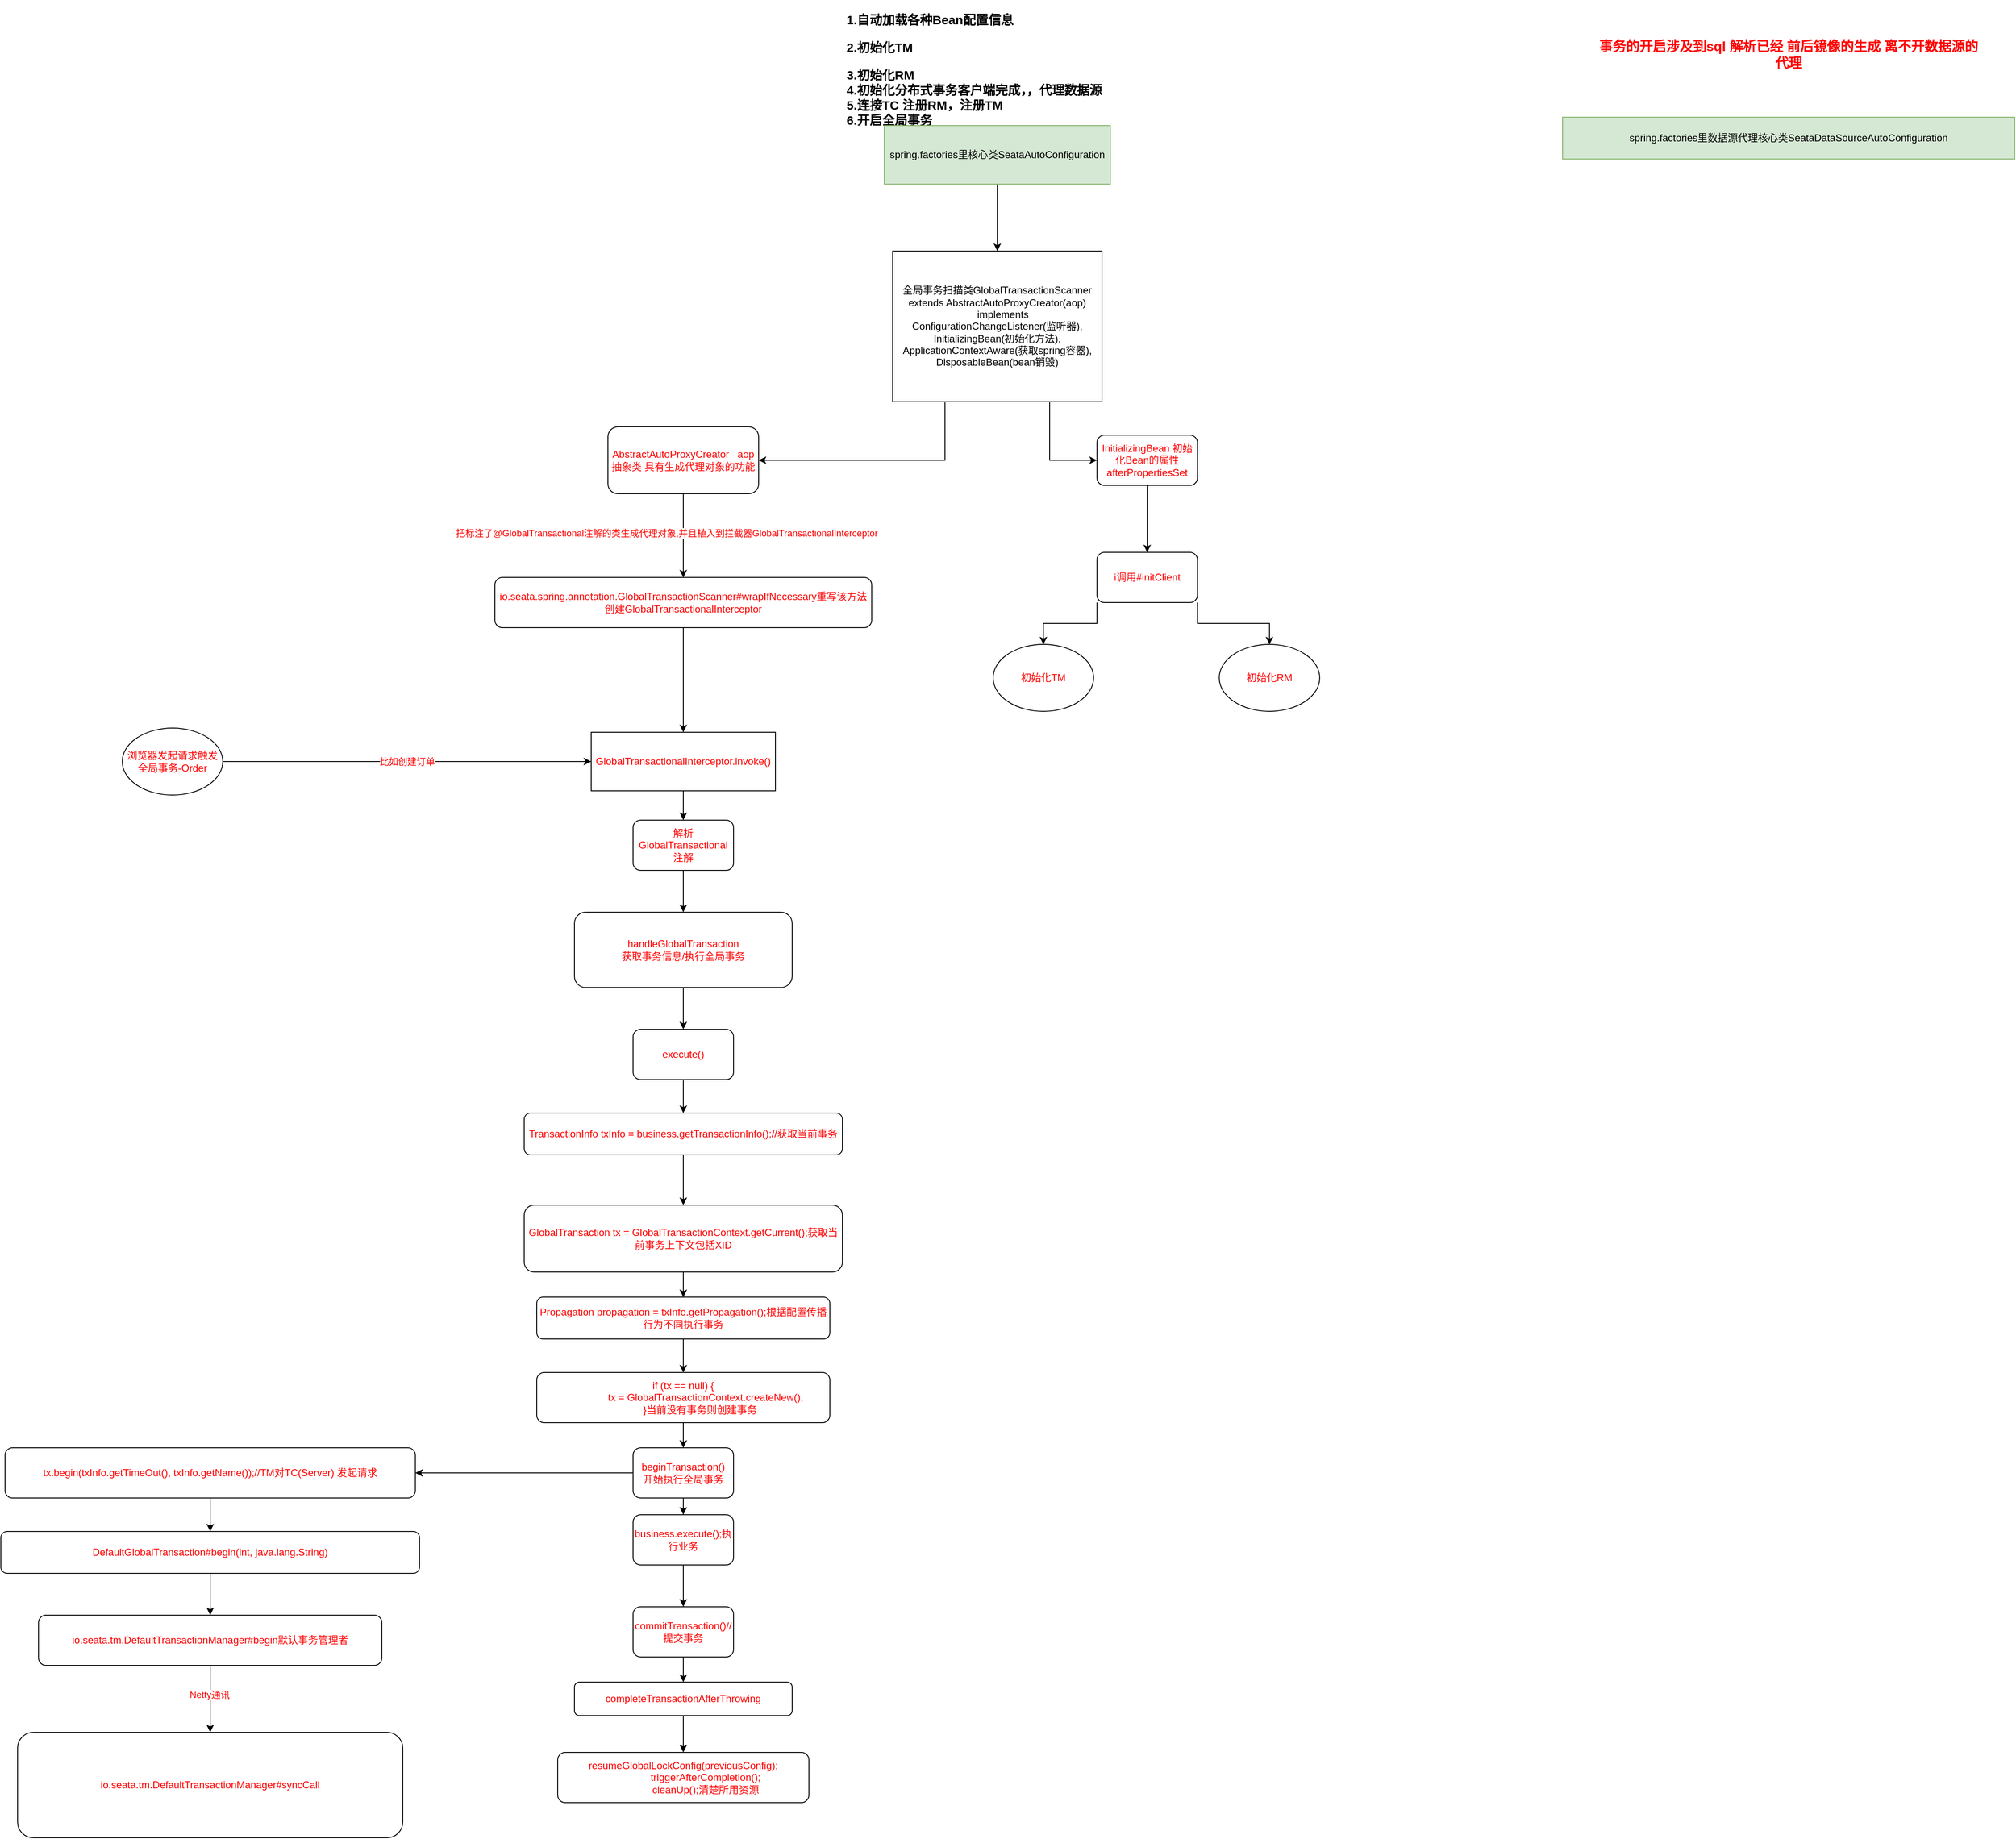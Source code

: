 <mxfile version="20.8.14" type="github">
  <diagram name="第 1 页" id="ZycuExzJnoT6AE0Q76C5">
    <mxGraphModel dx="3246" dy="2084" grid="1" gridSize="10" guides="1" tooltips="1" connect="1" arrows="1" fold="1" page="1" pageScale="1" pageWidth="827" pageHeight="1169" math="0" shadow="0">
      <root>
        <mxCell id="0" />
        <mxCell id="1" parent="0" />
        <mxCell id="teYCJ3rC2_9tq7Tjygq5-1" value="&lt;p style=&quot;font-size: 15px;&quot;&gt;&lt;font style=&quot;font-size: 15px;&quot;&gt;&lt;b&gt;1.自动加载各种Bean配置信息&lt;/b&gt;&lt;/font&gt;&lt;/p&gt;&lt;p style=&quot;font-size: 15px;&quot;&gt;&lt;span style=&quot;background-color: initial;&quot;&gt;&lt;font style=&quot;font-size: 15px;&quot;&gt;&lt;b&gt;2.初始化TM&lt;/b&gt;&lt;/font&gt;&lt;/span&gt;&lt;/p&gt;&lt;div style=&quot;font-size: 15px;&quot;&gt;&lt;font style=&quot;font-size: 15px;&quot;&gt;&lt;b&gt;3.初始化RM&lt;/b&gt;&lt;/font&gt;&lt;/div&gt;&lt;div style=&quot;font-size: 15px;&quot;&gt;&lt;font style=&quot;font-size: 15px;&quot;&gt;&lt;b&gt;4.初始化分布式事务客户端完成，，代理数据源&lt;/b&gt;&lt;/font&gt;&lt;/div&gt;&lt;div style=&quot;font-size: 15px;&quot;&gt;&lt;font style=&quot;font-size: 15px;&quot;&gt;&lt;b&gt;5.连接TC 注册RM，注册TM&lt;/b&gt;&lt;/font&gt;&lt;/div&gt;&lt;div style=&quot;font-size: 15px;&quot;&gt;&lt;font style=&quot;font-size: 15px;&quot;&gt;&lt;b&gt;6.开启全局事务&lt;/b&gt;&lt;/font&gt;&lt;/div&gt;" style="text;html=1;strokeColor=none;fillColor=none;spacing=5;spacingTop=-20;whiteSpace=wrap;overflow=hidden;rounded=0;" vertex="1" parent="1">
          <mxGeometry x="-10" y="-60" width="400" height="140" as="geometry" />
        </mxCell>
        <mxCell id="teYCJ3rC2_9tq7Tjygq5-4" value="" style="edgeStyle=orthogonalEdgeStyle;rounded=0;orthogonalLoop=1;jettySize=auto;html=1;" edge="1" parent="1" source="teYCJ3rC2_9tq7Tjygq5-2" target="teYCJ3rC2_9tq7Tjygq5-3">
          <mxGeometry relative="1" as="geometry" />
        </mxCell>
        <mxCell id="teYCJ3rC2_9tq7Tjygq5-2" value="spring.factories里核心类SeataAutoConfiguration" style="text;html=1;strokeColor=#82b366;fillColor=#d5e8d4;align=center;verticalAlign=middle;whiteSpace=wrap;rounded=0;" vertex="1" parent="1">
          <mxGeometry x="40" y="80" width="270" height="70" as="geometry" />
        </mxCell>
        <mxCell id="teYCJ3rC2_9tq7Tjygq5-8" style="edgeStyle=orthogonalEdgeStyle;rounded=0;orthogonalLoop=1;jettySize=auto;html=1;exitX=0.75;exitY=1;exitDx=0;exitDy=0;entryX=0;entryY=0.5;entryDx=0;entryDy=0;fontColor=#FF0000;" edge="1" parent="1" source="teYCJ3rC2_9tq7Tjygq5-3" target="teYCJ3rC2_9tq7Tjygq5-6">
          <mxGeometry relative="1" as="geometry" />
        </mxCell>
        <mxCell id="teYCJ3rC2_9tq7Tjygq5-9" style="edgeStyle=orthogonalEdgeStyle;rounded=0;orthogonalLoop=1;jettySize=auto;html=1;exitX=0.25;exitY=1;exitDx=0;exitDy=0;entryX=1;entryY=0.5;entryDx=0;entryDy=0;fontColor=#FF0000;" edge="1" parent="1" source="teYCJ3rC2_9tq7Tjygq5-3" target="teYCJ3rC2_9tq7Tjygq5-5">
          <mxGeometry relative="1" as="geometry" />
        </mxCell>
        <mxCell id="teYCJ3rC2_9tq7Tjygq5-3" value="全局事务扫描类GlobalTransactionScanner extends AbstractAutoProxyCreator(aop)&lt;div&gt;&amp;nbsp; &amp;nbsp; implements ConfigurationChangeListener(监听器), InitializingBean(初始化方法), ApplicationContextAware(获取spring容器), DisposableBean(bean销毁)&lt;/div&gt;" style="whiteSpace=wrap;html=1;" vertex="1" parent="1">
          <mxGeometry x="50" y="230" width="250" height="180" as="geometry" />
        </mxCell>
        <mxCell id="teYCJ3rC2_9tq7Tjygq5-11" value="" style="edgeStyle=orthogonalEdgeStyle;rounded=0;orthogonalLoop=1;jettySize=auto;html=1;fontColor=#FF0000;" edge="1" parent="1" source="teYCJ3rC2_9tq7Tjygq5-5" target="teYCJ3rC2_9tq7Tjygq5-10">
          <mxGeometry relative="1" as="geometry" />
        </mxCell>
        <mxCell id="teYCJ3rC2_9tq7Tjygq5-12" value="把标注了@GlobalTransactional注解的类生成代理对象,并且植入到拦截器GlobalTransactionalInterceptor" style="edgeLabel;html=1;align=center;verticalAlign=middle;resizable=0;points=[];fontColor=#FF0000;" vertex="1" connectable="0" parent="teYCJ3rC2_9tq7Tjygq5-11">
          <mxGeometry x="-0.064" y="1" relative="1" as="geometry">
            <mxPoint x="-21" as="offset" />
          </mxGeometry>
        </mxCell>
        <mxCell id="teYCJ3rC2_9tq7Tjygq5-5" value="&lt;font color=&quot;#ff0000&quot;&gt;AbstractAutoProxyCreator&amp;nbsp; &amp;nbsp;aop抽象类 具有生成代理对象的功能&lt;/font&gt;" style="rounded=1;whiteSpace=wrap;html=1;" vertex="1" parent="1">
          <mxGeometry x="-290" y="440" width="180" height="80" as="geometry" />
        </mxCell>
        <mxCell id="teYCJ3rC2_9tq7Tjygq5-14" value="" style="edgeStyle=orthogonalEdgeStyle;rounded=0;orthogonalLoop=1;jettySize=auto;html=1;fontColor=#FF0000;" edge="1" parent="1" source="teYCJ3rC2_9tq7Tjygq5-6" target="teYCJ3rC2_9tq7Tjygq5-13">
          <mxGeometry relative="1" as="geometry" />
        </mxCell>
        <mxCell id="teYCJ3rC2_9tq7Tjygq5-6" value="InitializingBean 初始化Bean的属性 afterPropertiesSet" style="rounded=1;whiteSpace=wrap;html=1;fontColor=#FF0000;" vertex="1" parent="1">
          <mxGeometry x="294" y="450" width="120" height="60" as="geometry" />
        </mxCell>
        <mxCell id="teYCJ3rC2_9tq7Tjygq5-23" style="edgeStyle=orthogonalEdgeStyle;rounded=0;orthogonalLoop=1;jettySize=auto;html=1;exitX=0.5;exitY=1;exitDx=0;exitDy=0;entryX=0.5;entryY=0;entryDx=0;entryDy=0;fontColor=#FF0000;" edge="1" parent="1" source="teYCJ3rC2_9tq7Tjygq5-10" target="teYCJ3rC2_9tq7Tjygq5-20">
          <mxGeometry relative="1" as="geometry" />
        </mxCell>
        <mxCell id="teYCJ3rC2_9tq7Tjygq5-10" value="io.seata.spring.annotation.GlobalTransactionScanner#wrapIfNecessary重写该方法&lt;br&gt;创建GlobalTransactionalInterceptor" style="rounded=1;whiteSpace=wrap;html=1;fontColor=#FF0000;" vertex="1" parent="1">
          <mxGeometry x="-425" y="620" width="450" height="60" as="geometry" />
        </mxCell>
        <mxCell id="teYCJ3rC2_9tq7Tjygq5-17" style="edgeStyle=orthogonalEdgeStyle;rounded=0;orthogonalLoop=1;jettySize=auto;html=1;exitX=0;exitY=1;exitDx=0;exitDy=0;fontColor=#FF0000;" edge="1" parent="1" source="teYCJ3rC2_9tq7Tjygq5-13" target="teYCJ3rC2_9tq7Tjygq5-15">
          <mxGeometry relative="1" as="geometry" />
        </mxCell>
        <mxCell id="teYCJ3rC2_9tq7Tjygq5-18" style="edgeStyle=orthogonalEdgeStyle;rounded=0;orthogonalLoop=1;jettySize=auto;html=1;exitX=1;exitY=1;exitDx=0;exitDy=0;fontColor=#FF0000;" edge="1" parent="1" source="teYCJ3rC2_9tq7Tjygq5-13" target="teYCJ3rC2_9tq7Tjygq5-16">
          <mxGeometry relative="1" as="geometry" />
        </mxCell>
        <mxCell id="teYCJ3rC2_9tq7Tjygq5-13" value="i调用#initClient" style="rounded=1;whiteSpace=wrap;html=1;fontColor=#FF0000;" vertex="1" parent="1">
          <mxGeometry x="294" y="590" width="120" height="60" as="geometry" />
        </mxCell>
        <mxCell id="teYCJ3rC2_9tq7Tjygq5-15" value="初始化TM" style="ellipse;whiteSpace=wrap;html=1;fontColor=#FF0000;" vertex="1" parent="1">
          <mxGeometry x="170" y="700" width="120" height="80" as="geometry" />
        </mxCell>
        <mxCell id="teYCJ3rC2_9tq7Tjygq5-16" value="初始化RM" style="ellipse;whiteSpace=wrap;html=1;fontColor=#FF0000;" vertex="1" parent="1">
          <mxGeometry x="440" y="700" width="120" height="80" as="geometry" />
        </mxCell>
        <mxCell id="teYCJ3rC2_9tq7Tjygq5-21" value="比如创建订单" style="edgeStyle=orthogonalEdgeStyle;rounded=0;orthogonalLoop=1;jettySize=auto;html=1;fontColor=#FF0000;" edge="1" parent="1" source="teYCJ3rC2_9tq7Tjygq5-19" target="teYCJ3rC2_9tq7Tjygq5-20">
          <mxGeometry relative="1" as="geometry" />
        </mxCell>
        <mxCell id="teYCJ3rC2_9tq7Tjygq5-19" value="浏览器发起请求触发全局事务-Order" style="ellipse;whiteSpace=wrap;html=1;fontColor=#FF0000;" vertex="1" parent="1">
          <mxGeometry x="-870" y="800" width="120" height="80" as="geometry" />
        </mxCell>
        <mxCell id="teYCJ3rC2_9tq7Tjygq5-25" value="" style="edgeStyle=orthogonalEdgeStyle;rounded=0;orthogonalLoop=1;jettySize=auto;html=1;fontColor=#FF0000;" edge="1" parent="1" source="teYCJ3rC2_9tq7Tjygq5-20" target="teYCJ3rC2_9tq7Tjygq5-24">
          <mxGeometry relative="1" as="geometry" />
        </mxCell>
        <mxCell id="teYCJ3rC2_9tq7Tjygq5-20" value="GlobalTransactionalInterceptor.invoke()" style="whiteSpace=wrap;html=1;fontColor=#FF0000;" vertex="1" parent="1">
          <mxGeometry x="-310" y="805" width="220" height="70" as="geometry" />
        </mxCell>
        <mxCell id="teYCJ3rC2_9tq7Tjygq5-27" value="" style="edgeStyle=orthogonalEdgeStyle;rounded=0;orthogonalLoop=1;jettySize=auto;html=1;fontColor=#FF0000;" edge="1" parent="1" source="teYCJ3rC2_9tq7Tjygq5-24" target="teYCJ3rC2_9tq7Tjygq5-26">
          <mxGeometry relative="1" as="geometry" />
        </mxCell>
        <mxCell id="teYCJ3rC2_9tq7Tjygq5-24" value="解析GlobalTransactional注解" style="rounded=1;whiteSpace=wrap;html=1;fontColor=#FF0000;" vertex="1" parent="1">
          <mxGeometry x="-260" y="910" width="120" height="60" as="geometry" />
        </mxCell>
        <mxCell id="teYCJ3rC2_9tq7Tjygq5-29" value="" style="edgeStyle=orthogonalEdgeStyle;rounded=0;orthogonalLoop=1;jettySize=auto;html=1;fontColor=#FF0000;" edge="1" parent="1" source="teYCJ3rC2_9tq7Tjygq5-26" target="teYCJ3rC2_9tq7Tjygq5-28">
          <mxGeometry relative="1" as="geometry" />
        </mxCell>
        <mxCell id="teYCJ3rC2_9tq7Tjygq5-26" value="handleGlobalTransaction&lt;br&gt;获取事务信息/执行全局事务" style="rounded=1;whiteSpace=wrap;html=1;fontColor=#FF0000;" vertex="1" parent="1">
          <mxGeometry x="-330" y="1020" width="260" height="90" as="geometry" />
        </mxCell>
        <mxCell id="teYCJ3rC2_9tq7Tjygq5-44" value="" style="edgeStyle=orthogonalEdgeStyle;rounded=0;orthogonalLoop=1;jettySize=auto;html=1;fontColor=#FF0000;" edge="1" parent="1" source="teYCJ3rC2_9tq7Tjygq5-28" target="teYCJ3rC2_9tq7Tjygq5-40">
          <mxGeometry relative="1" as="geometry" />
        </mxCell>
        <mxCell id="teYCJ3rC2_9tq7Tjygq5-28" value="execute()" style="rounded=1;whiteSpace=wrap;html=1;fontColor=#FF0000;" vertex="1" parent="1">
          <mxGeometry x="-260" y="1160" width="120" height="60" as="geometry" />
        </mxCell>
        <mxCell id="teYCJ3rC2_9tq7Tjygq5-33" value="" style="edgeStyle=orthogonalEdgeStyle;rounded=0;orthogonalLoop=1;jettySize=auto;html=1;fontColor=#FF0000;" edge="1" parent="1" source="teYCJ3rC2_9tq7Tjygq5-30" target="teYCJ3rC2_9tq7Tjygq5-32">
          <mxGeometry relative="1" as="geometry" />
        </mxCell>
        <mxCell id="teYCJ3rC2_9tq7Tjygq5-57" value="" style="edgeStyle=orthogonalEdgeStyle;rounded=0;orthogonalLoop=1;jettySize=auto;html=1;fontColor=#FF0000;" edge="1" parent="1" source="teYCJ3rC2_9tq7Tjygq5-30" target="teYCJ3rC2_9tq7Tjygq5-56">
          <mxGeometry relative="1" as="geometry" />
        </mxCell>
        <mxCell id="teYCJ3rC2_9tq7Tjygq5-30" value="beginTransaction()&lt;br&gt;开始执行全局事务" style="rounded=1;whiteSpace=wrap;html=1;fontColor=#FF0000;" vertex="1" parent="1">
          <mxGeometry x="-260" y="1660" width="120" height="60" as="geometry" />
        </mxCell>
        <mxCell id="teYCJ3rC2_9tq7Tjygq5-45" value="" style="edgeStyle=orthogonalEdgeStyle;rounded=0;orthogonalLoop=1;jettySize=auto;html=1;fontColor=#FF0000;" edge="1" parent="1" source="teYCJ3rC2_9tq7Tjygq5-32" target="teYCJ3rC2_9tq7Tjygq5-36">
          <mxGeometry relative="1" as="geometry" />
        </mxCell>
        <mxCell id="teYCJ3rC2_9tq7Tjygq5-32" value="business.execute();执行业务" style="rounded=1;whiteSpace=wrap;html=1;fontColor=#FF0000;" vertex="1" parent="1">
          <mxGeometry x="-260" y="1740" width="120" height="60" as="geometry" />
        </mxCell>
        <mxCell id="teYCJ3rC2_9tq7Tjygq5-43" value="" style="edgeStyle=orthogonalEdgeStyle;rounded=0;orthogonalLoop=1;jettySize=auto;html=1;fontColor=#FF0000;" edge="1" parent="1" source="teYCJ3rC2_9tq7Tjygq5-34" target="teYCJ3rC2_9tq7Tjygq5-38">
          <mxGeometry relative="1" as="geometry" />
        </mxCell>
        <mxCell id="teYCJ3rC2_9tq7Tjygq5-34" value="completeTransactionAfterThrowing" style="rounded=1;whiteSpace=wrap;html=1;fontColor=#FF0000;" vertex="1" parent="1">
          <mxGeometry x="-330" y="1940" width="260" height="40" as="geometry" />
        </mxCell>
        <mxCell id="teYCJ3rC2_9tq7Tjygq5-42" value="" style="edgeStyle=orthogonalEdgeStyle;rounded=0;orthogonalLoop=1;jettySize=auto;html=1;fontColor=#FF0000;" edge="1" parent="1" source="teYCJ3rC2_9tq7Tjygq5-36" target="teYCJ3rC2_9tq7Tjygq5-34">
          <mxGeometry relative="1" as="geometry" />
        </mxCell>
        <mxCell id="teYCJ3rC2_9tq7Tjygq5-36" value="commitTransaction()//提交事务" style="rounded=1;whiteSpace=wrap;html=1;fontColor=#FF0000;" vertex="1" parent="1">
          <mxGeometry x="-260" y="1850" width="120" height="60" as="geometry" />
        </mxCell>
        <mxCell id="teYCJ3rC2_9tq7Tjygq5-38" value="&lt;div&gt;resumeGlobalLockConfig(previousConfig);&lt;/div&gt;&lt;div&gt;&amp;nbsp; &amp;nbsp; &amp;nbsp; &amp;nbsp; &amp;nbsp; &amp;nbsp; &amp;nbsp; &amp;nbsp; triggerAfterCompletion();&lt;/div&gt;&amp;nbsp; &amp;nbsp; &amp;nbsp; &amp;nbsp; &amp;nbsp; &amp;nbsp; &amp;nbsp; &amp;nbsp; cleanUp();清楚所用资源" style="rounded=1;whiteSpace=wrap;html=1;fontColor=#FF0000;" vertex="1" parent="1">
          <mxGeometry x="-350" y="2024" width="300" height="60" as="geometry" />
        </mxCell>
        <mxCell id="teYCJ3rC2_9tq7Tjygq5-48" value="" style="edgeStyle=orthogonalEdgeStyle;rounded=0;orthogonalLoop=1;jettySize=auto;html=1;fontColor=#FF0000;" edge="1" parent="1" source="teYCJ3rC2_9tq7Tjygq5-40" target="teYCJ3rC2_9tq7Tjygq5-47">
          <mxGeometry relative="1" as="geometry" />
        </mxCell>
        <mxCell id="teYCJ3rC2_9tq7Tjygq5-40" value="TransactionInfo txInfo = business.getTransactionInfo();//获取当前事务" style="rounded=1;whiteSpace=wrap;html=1;fontColor=#FF0000;" vertex="1" parent="1">
          <mxGeometry x="-390" y="1260" width="380" height="50" as="geometry" />
        </mxCell>
        <mxCell id="teYCJ3rC2_9tq7Tjygq5-50" value="" style="edgeStyle=orthogonalEdgeStyle;rounded=0;orthogonalLoop=1;jettySize=auto;html=1;fontColor=#FF0000;" edge="1" parent="1" source="teYCJ3rC2_9tq7Tjygq5-47" target="teYCJ3rC2_9tq7Tjygq5-49">
          <mxGeometry relative="1" as="geometry" />
        </mxCell>
        <mxCell id="teYCJ3rC2_9tq7Tjygq5-47" value="GlobalTransaction tx = GlobalTransactionContext.getCurrent();获取当前事务上下文包括XID" style="rounded=1;whiteSpace=wrap;html=1;fontColor=#FF0000;" vertex="1" parent="1">
          <mxGeometry x="-390" y="1370" width="380" height="80" as="geometry" />
        </mxCell>
        <mxCell id="teYCJ3rC2_9tq7Tjygq5-52" value="" style="edgeStyle=orthogonalEdgeStyle;rounded=0;orthogonalLoop=1;jettySize=auto;html=1;fontColor=#FF0000;" edge="1" parent="1" source="teYCJ3rC2_9tq7Tjygq5-49" target="teYCJ3rC2_9tq7Tjygq5-51">
          <mxGeometry relative="1" as="geometry" />
        </mxCell>
        <mxCell id="teYCJ3rC2_9tq7Tjygq5-49" value="Propagation propagation = txInfo.getPropagation();根据配置传播行为不同执行事务" style="rounded=1;whiteSpace=wrap;html=1;fontColor=#FF0000;" vertex="1" parent="1">
          <mxGeometry x="-375" y="1480" width="350" height="50" as="geometry" />
        </mxCell>
        <mxCell id="teYCJ3rC2_9tq7Tjygq5-55" style="edgeStyle=orthogonalEdgeStyle;rounded=0;orthogonalLoop=1;jettySize=auto;html=1;exitX=0.5;exitY=1;exitDx=0;exitDy=0;entryX=0.5;entryY=0;entryDx=0;entryDy=0;fontColor=#FF0000;" edge="1" parent="1" source="teYCJ3rC2_9tq7Tjygq5-51" target="teYCJ3rC2_9tq7Tjygq5-30">
          <mxGeometry relative="1" as="geometry" />
        </mxCell>
        <mxCell id="teYCJ3rC2_9tq7Tjygq5-51" value="&lt;div&gt;if (tx == null) {&lt;/div&gt;&lt;div&gt;&amp;nbsp; &amp;nbsp; &amp;nbsp; &amp;nbsp; &amp;nbsp; &amp;nbsp; &amp;nbsp; &amp;nbsp; tx = GlobalTransactionContext.createNew();&lt;/div&gt;&lt;div&gt;&amp;nbsp; &amp;nbsp; &amp;nbsp; &amp;nbsp; &amp;nbsp; &amp;nbsp; }当前没有事务则创建事务&lt;/div&gt;" style="rounded=1;whiteSpace=wrap;html=1;fontColor=#FF0000;" vertex="1" parent="1">
          <mxGeometry x="-375" y="1570" width="350" height="60" as="geometry" />
        </mxCell>
        <mxCell id="teYCJ3rC2_9tq7Tjygq5-59" value="" style="edgeStyle=orthogonalEdgeStyle;rounded=0;orthogonalLoop=1;jettySize=auto;html=1;fontColor=#FF0000;" edge="1" parent="1" source="teYCJ3rC2_9tq7Tjygq5-56" target="teYCJ3rC2_9tq7Tjygq5-58">
          <mxGeometry relative="1" as="geometry" />
        </mxCell>
        <mxCell id="teYCJ3rC2_9tq7Tjygq5-56" value="tx.begin(txInfo.getTimeOut(), txInfo.getName());//TM对TC(Server) 发起请求" style="rounded=1;whiteSpace=wrap;html=1;fontColor=#FF0000;" vertex="1" parent="1">
          <mxGeometry x="-1010" y="1660" width="490" height="60" as="geometry" />
        </mxCell>
        <mxCell id="teYCJ3rC2_9tq7Tjygq5-61" value="" style="edgeStyle=orthogonalEdgeStyle;rounded=0;orthogonalLoop=1;jettySize=auto;html=1;fontColor=#FF0000;" edge="1" parent="1" source="teYCJ3rC2_9tq7Tjygq5-58" target="teYCJ3rC2_9tq7Tjygq5-60">
          <mxGeometry relative="1" as="geometry" />
        </mxCell>
        <mxCell id="teYCJ3rC2_9tq7Tjygq5-58" value="DefaultGlobalTransaction#begin(int, java.lang.String)" style="rounded=1;whiteSpace=wrap;html=1;fontColor=#FF0000;" vertex="1" parent="1">
          <mxGeometry x="-1015" y="1760" width="500" height="50" as="geometry" />
        </mxCell>
        <mxCell id="teYCJ3rC2_9tq7Tjygq5-63" value="" style="edgeStyle=orthogonalEdgeStyle;rounded=0;orthogonalLoop=1;jettySize=auto;html=1;fontColor=#FF0000;" edge="1" parent="1" source="teYCJ3rC2_9tq7Tjygq5-60" target="teYCJ3rC2_9tq7Tjygq5-62">
          <mxGeometry relative="1" as="geometry" />
        </mxCell>
        <mxCell id="teYCJ3rC2_9tq7Tjygq5-64" value="Netty通讯" style="edgeLabel;html=1;align=center;verticalAlign=middle;resizable=0;points=[];fontColor=#FF0000;" vertex="1" connectable="0" parent="teYCJ3rC2_9tq7Tjygq5-63">
          <mxGeometry x="-0.146" y="-1" relative="1" as="geometry">
            <mxPoint y="1" as="offset" />
          </mxGeometry>
        </mxCell>
        <mxCell id="teYCJ3rC2_9tq7Tjygq5-60" value="io.seata.tm.DefaultTransactionManager#begin默认事务管理者" style="rounded=1;whiteSpace=wrap;html=1;fontColor=#FF0000;" vertex="1" parent="1">
          <mxGeometry x="-970" y="1860" width="410" height="60" as="geometry" />
        </mxCell>
        <mxCell id="teYCJ3rC2_9tq7Tjygq5-62" value="io.seata.tm.DefaultTransactionManager#syncCall" style="rounded=1;whiteSpace=wrap;html=1;fontColor=#FF0000;" vertex="1" parent="1">
          <mxGeometry x="-995" y="2000" width="460" height="126" as="geometry" />
        </mxCell>
        <mxCell id="teYCJ3rC2_9tq7Tjygq5-65" value="spring.factories里数据源代理核心类SeataDataSourceAutoConfiguration" style="text;html=1;strokeColor=#82b366;fillColor=#d5e8d4;align=center;verticalAlign=middle;whiteSpace=wrap;rounded=0;" vertex="1" parent="1">
          <mxGeometry x="850" y="70" width="540" height="50" as="geometry" />
        </mxCell>
        <mxCell id="teYCJ3rC2_9tq7Tjygq5-66" value="&lt;font style=&quot;font-size: 16px;&quot;&gt;&lt;b&gt;事务的开启涉及到sql 解析已经 前后镜像的生成 离不开数据源的代理&lt;/b&gt;&lt;/font&gt;" style="text;html=1;strokeColor=none;fillColor=none;align=center;verticalAlign=middle;whiteSpace=wrap;rounded=0;fontColor=#FF0000;" vertex="1" parent="1">
          <mxGeometry x="890" y="-40" width="460" height="70" as="geometry" />
        </mxCell>
      </root>
    </mxGraphModel>
  </diagram>
</mxfile>
